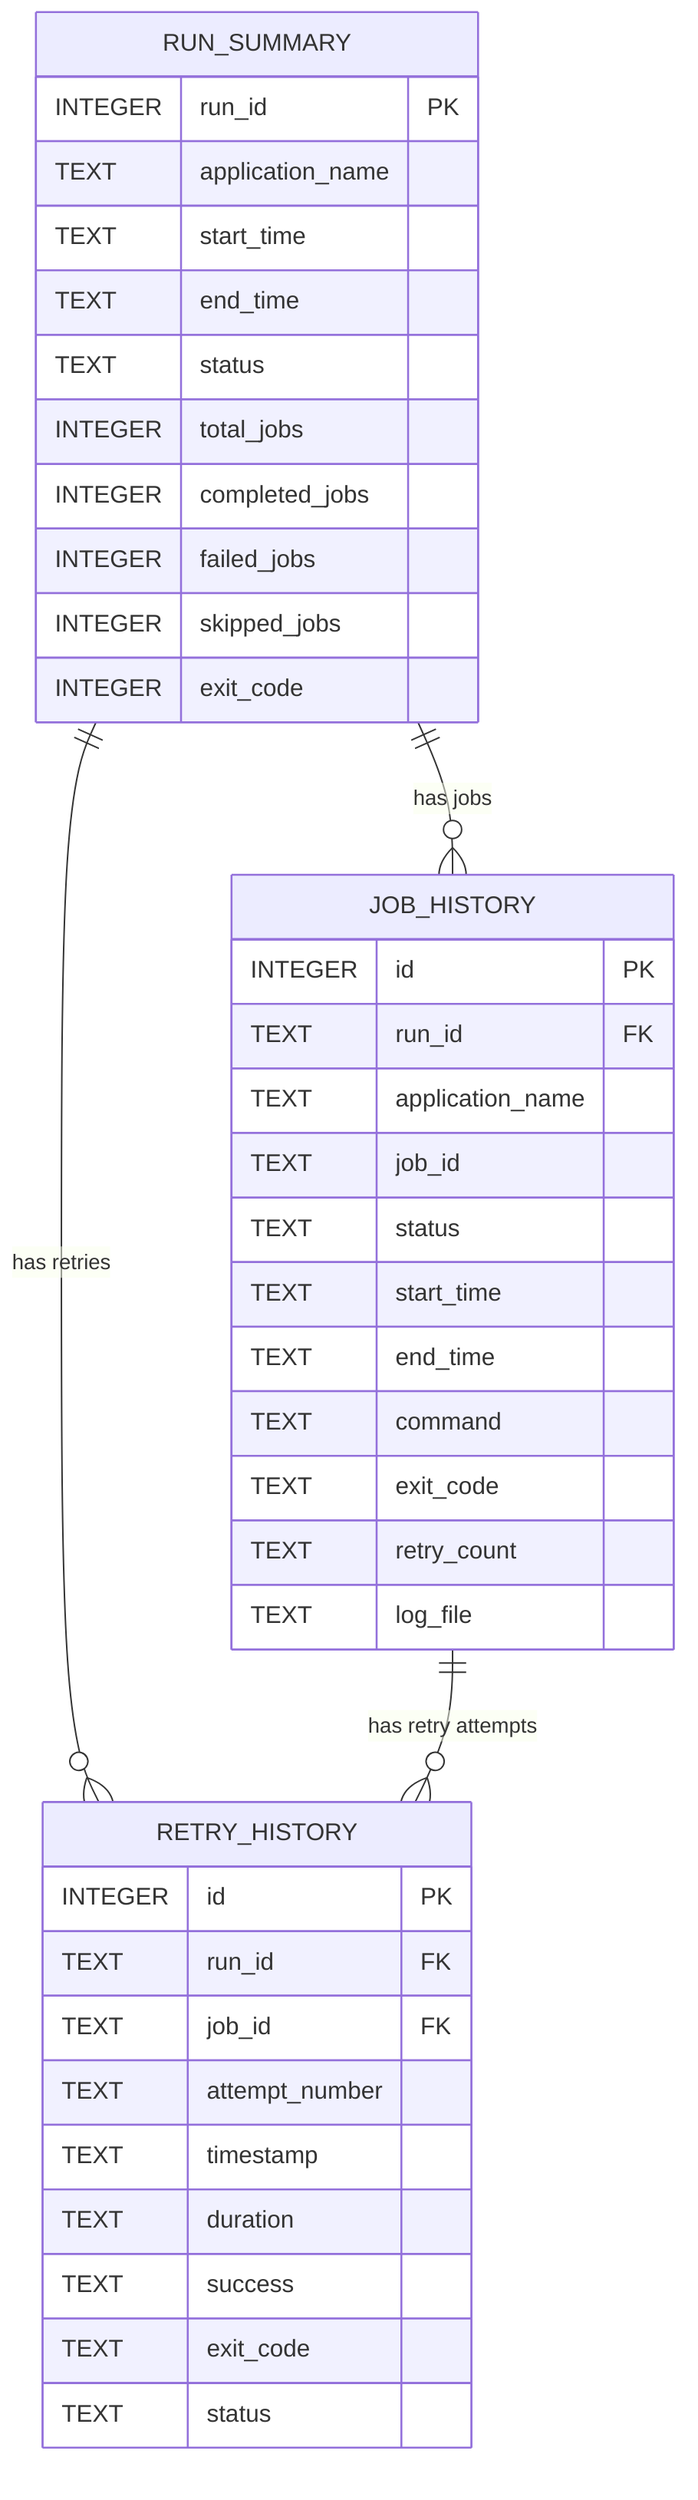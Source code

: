 erDiagram
    RUN_SUMMARY {
        INTEGER run_id PK
        TEXT application_name
        TEXT start_time
        TEXT end_time
        TEXT status
        INTEGER total_jobs
        INTEGER completed_jobs
        INTEGER failed_jobs
        INTEGER skipped_jobs
        INTEGER exit_code
    }
    
    JOB_HISTORY {
        INTEGER id PK
        TEXT run_id FK
        TEXT application_name
        TEXT job_id
        TEXT status
        TEXT start_time
        TEXT end_time
        TEXT command
        TEXT exit_code
        TEXT retry_count
        TEXT log_file
    }
    
    RETRY_HISTORY {
        INTEGER id PK
        TEXT run_id FK
        TEXT job_id FK
        TEXT attempt_number
        TEXT timestamp
        TEXT duration
        TEXT success
        TEXT exit_code
        TEXT status
    }
    
    RUN_SUMMARY ||--o{ JOB_HISTORY : "has jobs"
    RUN_SUMMARY ||--o{ RETRY_HISTORY : "has retries"
    JOB_HISTORY ||--o{ RETRY_HISTORY : "has retry attempts"